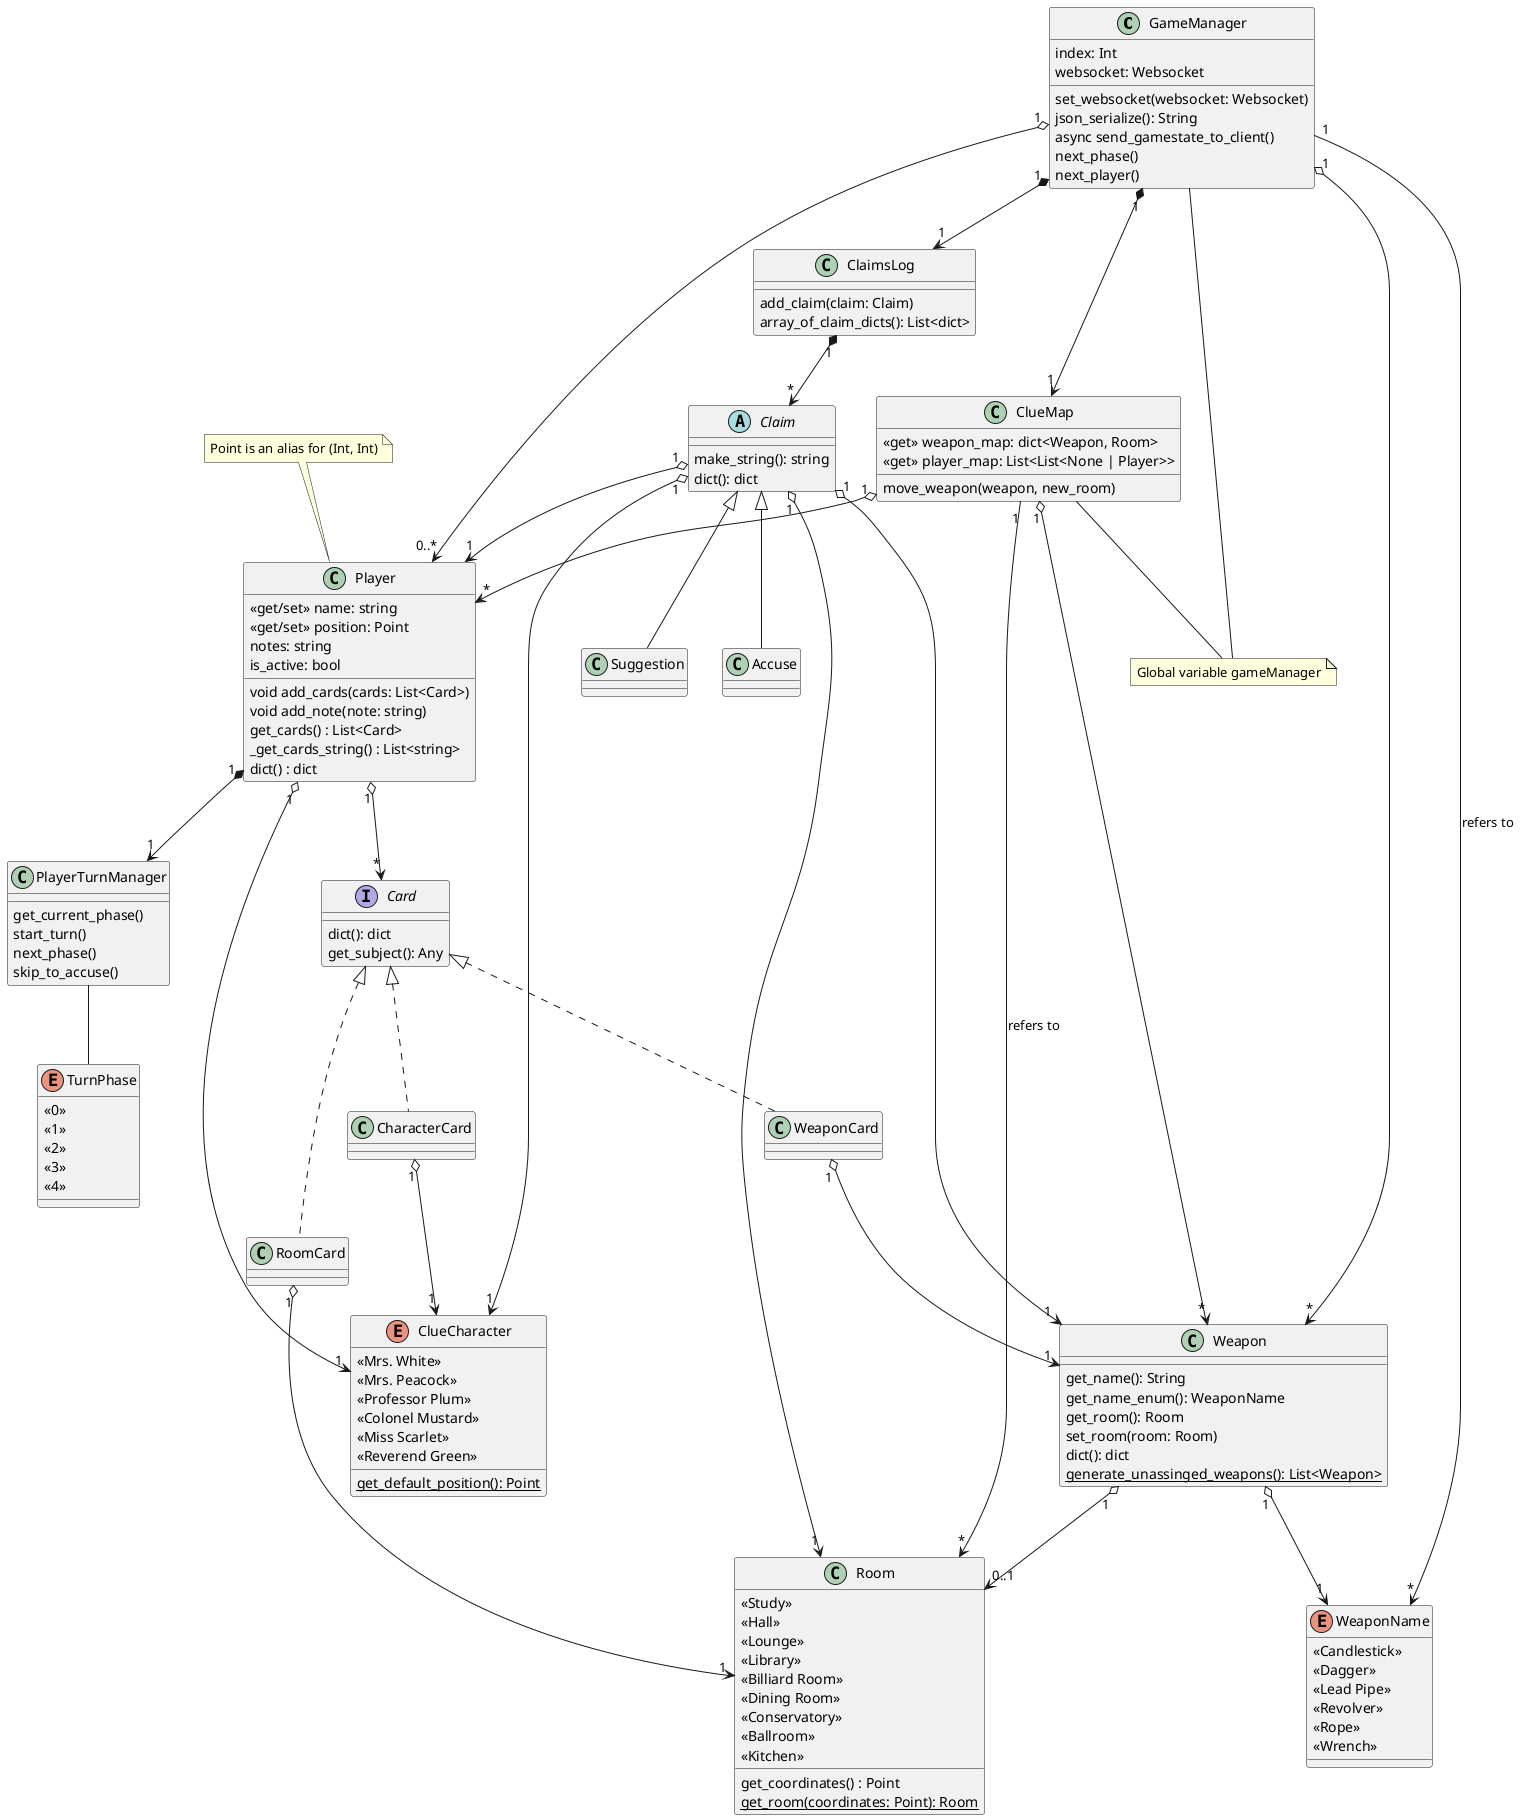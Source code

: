 @startuml
'https://plantuml.com/class-diagram

class GameManager {
    index: Int
    websocket: Websocket
    set_websocket(websocket: Websocket)
    json_serialize(): String
    async send_gamestate_to_client()
    next_phase()
    next_player()
}

GameManager "1" o--> "0..*" Player
GameManager "1" o--> "*" Weapon
GameManager "1" --> "*" WeaponName: refers to
GameManager "1" *--> "1" ClaimsLog
GameManager "1" *--> "1" ClueMap

note "Point is an alias for (Int, Int)" as n
note "Global variable gameManager" as g

GameManager -- g

class Player {
    <<get/set>> name: string
    <<get/set>> position: Point
    notes: string
    is_active: bool
    void add_cards(cards: List<Card>)
    void add_note(note: string)
    get_cards() : List<Card>
    _get_cards_string() : List<string>
    dict() : dict
}

Player "1" o--> "1" ClueCharacter
Player "1" o--> "*" Card
Player "1" *--> "1" PlayerTurnManager
n .. Player

enum ClueCharacter {
    <<Mrs. White>>
    <<Mrs. Peacock>>
    <<Professor Plum>>
    <<Colonel Mustard>>
    <<Miss Scarlet>>
    <<Reverend Green>>
    {static} get_default_position(): Point
}

class Weapon {
    get_name(): String
    get_name_enum(): WeaponName
    get_room(): Room
    set_room(room: Room)
    dict(): dict
    {static} generate_unassinged_weapons(): List<Weapon>
}

Weapon "1" o--> "1" WeaponName
Weapon "1" o--> "0..1" Room

enum WeaponName {
    <<Candlestick>>
    <<Dagger>>
    <<Lead Pipe>>
    <<Revolver>>
    <<Rope>>
    <<Wrench>>
}

class ClaimsLog {
    add_claim(claim: Claim)
    array_of_claim_dicts(): List<dict>
}

ClaimsLog "1" *--> "*" Claim

abstract class Claim {
    make_string(): string
    dict(): dict
}

Claim "1" o--> "1" ClueCharacter
Claim "1" o--> "1" Weapon
Claim "1" o--> "1" Room
Claim "1" o--> "1" Player

class Suggestion extends Claim
class Accuse extends Claim

interface Card {
    dict(): dict
    get_subject(): Any
}

class CharacterCard implements Card
class WeaponCard implements Card
class RoomCard implements Card

CharacterCard "1" o--> "1" ClueCharacter
RoomCard "1" o--> "1" Room
WeaponCard "1" o--> "1" Weapon

class ClueMap {
    <<get>> weapon_map: dict<Weapon, Room>
    <<get>> player_map: List<List<None | Player>>
    move_weapon(weapon, new_room)
}

ClueMap "1" o--> "*" Weapon
ClueMap "1" o--> "*" Player
ClueMap "1" --> "*" Room: refers to
ClueMap -- g

class Room {
    <<Study>>
    <<Hall>>
    <<Lounge>>
    <<Library>>
    <<Billiard Room>>
    <<Dining Room>>
    <<Conservatory>>
    <<Ballroom>>
    <<Kitchen>>
    get_coordinates() : Point
    {static} get_room(coordinates: Point): Room
}

class PlayerTurnManager {
    get_current_phase()
    start_turn()
    next_phase()
    skip_to_accuse()
}

PlayerTurnManager -- TurnPhase

enum TurnPhase {
    <<0>>
    <<1>>
    <<2>>
    <<3>>
    <<4>>
}

@enduml